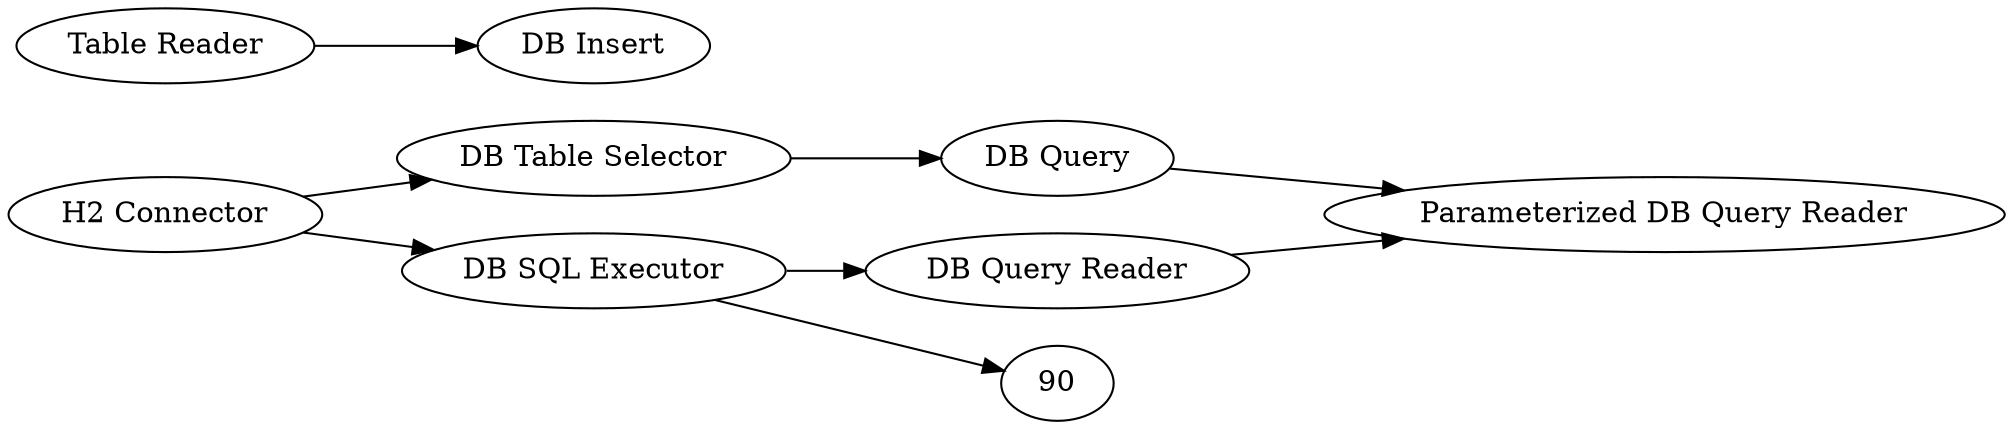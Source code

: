 digraph {
	72 [label="DB Table Selector"]
	77 [label="H2 Connector"]
	83 [label="DB Query"]
	84 [label="DB Query Reader"]
	85 [label="Parameterized DB Query Reader"]
	87 [label="DB SQL Executor"]
	89 [label="DB Insert"]
	96 [label="Table Reader"]
	96 -> 89
	72 -> 83
	77 -> 72
	77 -> 87
	83 -> 85
	84 -> 85
	87 -> 84
	87 -> 90
	rankdir=LR
}
